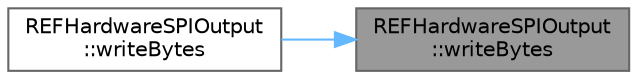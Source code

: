 digraph "REFHardwareSPIOutput::writeBytes"
{
 // INTERACTIVE_SVG=YES
 // LATEX_PDF_SIZE
  bgcolor="transparent";
  edge [fontname=Helvetica,fontsize=10,labelfontname=Helvetica,labelfontsize=10];
  node [fontname=Helvetica,fontsize=10,shape=box,height=0.2,width=0.4];
  rankdir="RL";
  Node1 [id="Node000001",label="REFHardwareSPIOutput\l::writeBytes",height=0.2,width=0.4,color="gray40", fillcolor="grey60", style="filled", fontcolor="black",tooltip="A full cycle of writing a value for len bytes, including select, release, and waiting."];
  Node1 -> Node2 [id="edge1_Node000001_Node000002",dir="back",color="steelblue1",style="solid",tooltip=" "];
  Node2 [id="Node000002",label="REFHardwareSPIOutput\l::writeBytes",height=0.2,width=0.4,color="grey40", fillcolor="white", style="filled",URL="$d6/dd4/class_r_e_f_hardware_s_p_i_output_a006f0c4c224b739dea4caa19def41bc0.html#a006f0c4c224b739dea4caa19def41bc0",tooltip="A full cycle of writing a value for len bytes, including select, release, and waiting."];
}
